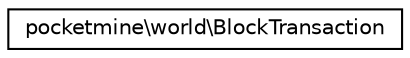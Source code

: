 digraph "Graphical Class Hierarchy"
{
 // INTERACTIVE_SVG=YES
 // LATEX_PDF_SIZE
  edge [fontname="Helvetica",fontsize="10",labelfontname="Helvetica",labelfontsize="10"];
  node [fontname="Helvetica",fontsize="10",shape=record];
  rankdir="LR";
  Node0 [label="pocketmine\\world\\BlockTransaction",height=0.2,width=0.4,color="black", fillcolor="white", style="filled",URL="$d4/d3e/classpocketmine_1_1world_1_1_block_transaction.html",tooltip=" "];
}

